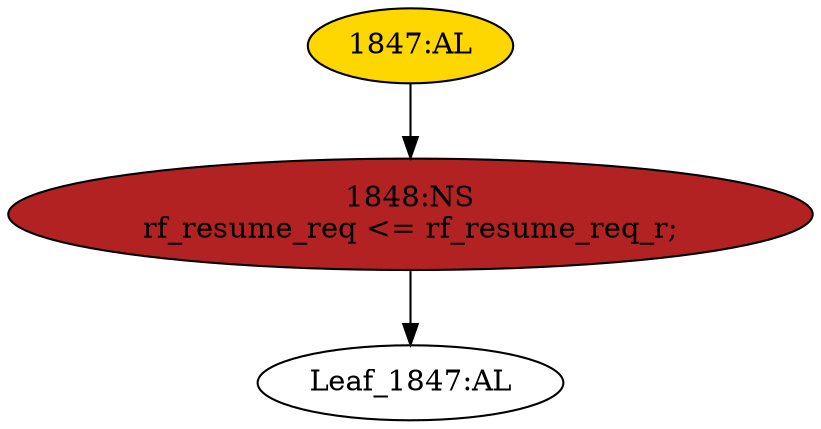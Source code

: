 strict digraph "" {
	node [label="\N"];
	"Leaf_1847:AL"	 [def_var="['rf_resume_req']",
		label="Leaf_1847:AL"];
	"1848:NS"	 [ast="<pyverilog.vparser.ast.NonblockingSubstitution object at 0x7f0a38d99d50>",
		fillcolor=firebrick,
		label="1848:NS
rf_resume_req <= rf_resume_req_r;",
		statements="[<pyverilog.vparser.ast.NonblockingSubstitution object at 0x7f0a38d99d50>]",
		style=filled,
		typ=NonblockingSubstitution];
	"1848:NS" -> "Leaf_1847:AL"	 [cond="[]",
		lineno=None];
	"1847:AL"	 [ast="<pyverilog.vparser.ast.Always object at 0x7f0a38d99f50>",
		clk_sens=True,
		fillcolor=gold,
		label="1847:AL",
		sens="['clk']",
		statements="[]",
		style=filled,
		typ=Always,
		use_var="['rf_resume_req_r']"];
	"1847:AL" -> "1848:NS"	 [cond="[]",
		lineno=None];
}
